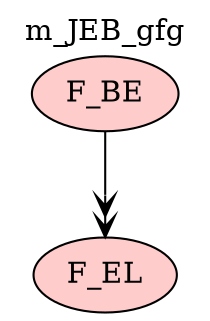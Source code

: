 digraph {graph[label=m_JEB_gfg,labelloc=tl,labelfontsize=12];
"F_BE"[shape=oval,fillcolor="#FFCCCC",style ="filled",label="F_BE"];
"F_EL"[shape=oval,fillcolor="#FFCCCC",style ="filled",label="F_EL"];

"F_BE"->"F_EL"[label=" ",arrowhead=veevee];
}